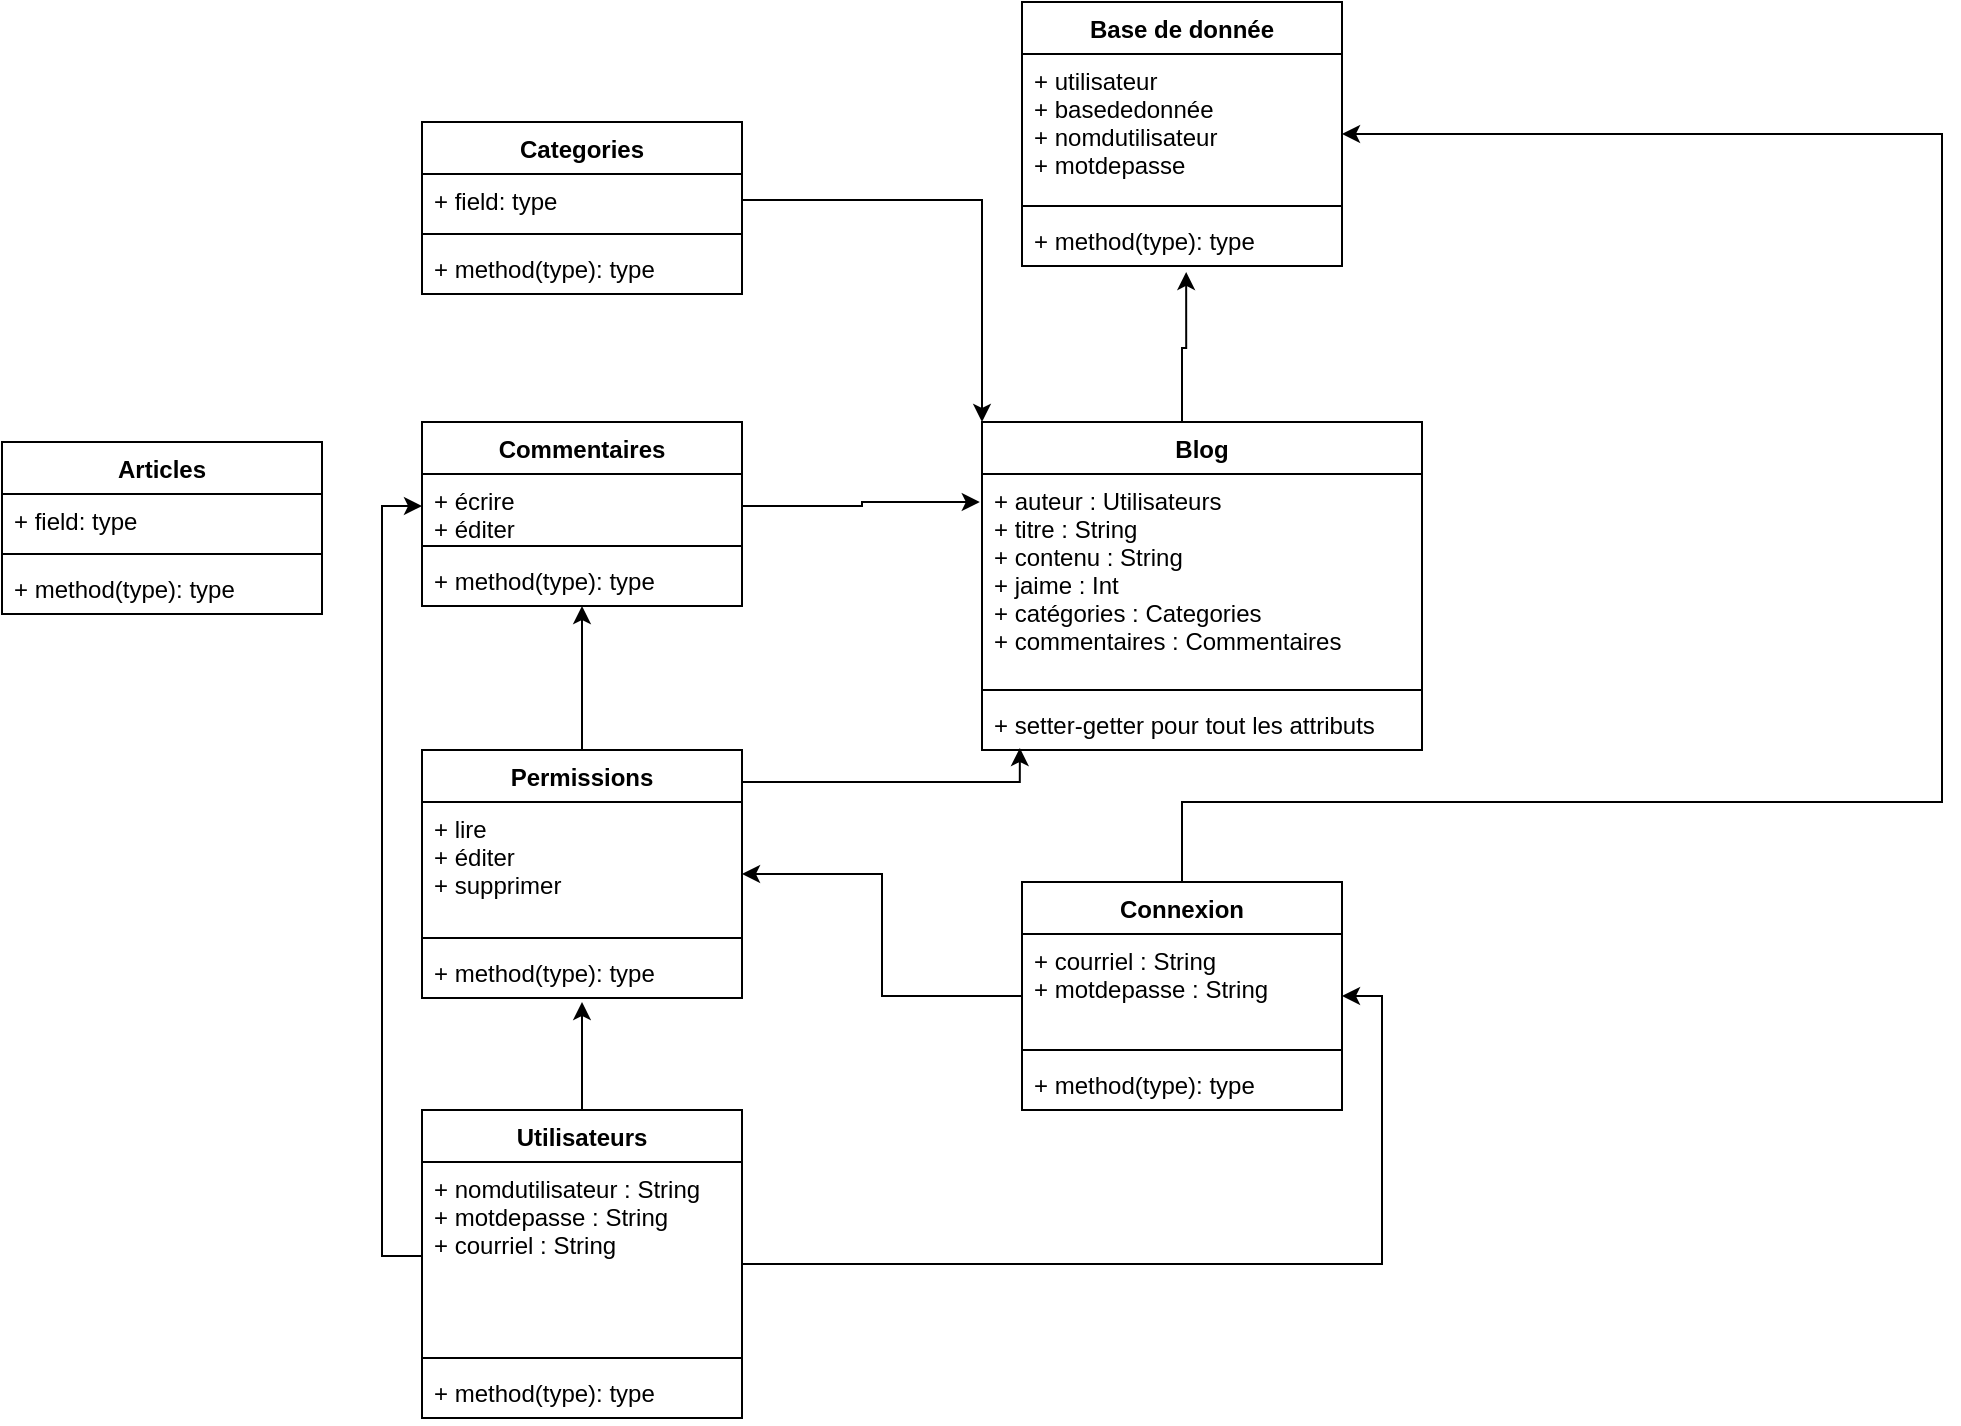 <mxfile version="12.6.1" type="github">
  <diagram id="C5RBs43oDa-KdzZeNtuy" name="Page-1">
    <mxGraphModel dx="1929" dy="1780" grid="1" gridSize="10" guides="1" tooltips="1" connect="1" arrows="1" fold="1" page="1" pageScale="1" pageWidth="827" pageHeight="1169" math="0" shadow="0">
      <root>
        <mxCell id="WIyWlLk6GJQsqaUBKTNV-0"/>
        <mxCell id="WIyWlLk6GJQsqaUBKTNV-1" parent="WIyWlLk6GJQsqaUBKTNV-0"/>
        <mxCell id="AcaAmZLUgVMFTUzAwAvF-18" style="edgeStyle=orthogonalEdgeStyle;rounded=0;orthogonalLoop=1;jettySize=auto;html=1;entryX=0.513;entryY=1.115;entryDx=0;entryDy=0;entryPerimeter=0;" edge="1" parent="WIyWlLk6GJQsqaUBKTNV-1" source="BsfRLn47r17hex0LM9WA-0" target="BsfRLn47r17hex0LM9WA-23">
          <mxGeometry relative="1" as="geometry">
            <Array as="points">
              <mxPoint x="500" y="123"/>
              <mxPoint x="502" y="123"/>
            </Array>
          </mxGeometry>
        </mxCell>
        <mxCell id="BsfRLn47r17hex0LM9WA-0" value="Blog" style="swimlane;fontStyle=1;align=center;verticalAlign=top;childLayout=stackLayout;horizontal=1;startSize=26;horizontalStack=0;resizeParent=1;resizeParentMax=0;resizeLast=0;collapsible=1;marginBottom=0;" parent="WIyWlLk6GJQsqaUBKTNV-1" vertex="1">
          <mxGeometry x="400" y="160" width="220" height="164" as="geometry"/>
        </mxCell>
        <mxCell id="BsfRLn47r17hex0LM9WA-1" value="+ auteur : Utilisateurs&#xa;+ titre : String&#xa;+ contenu : String&#xa;+ jaime : Int&#xa;+ catégories : Categories&#xa;+ commentaires : Commentaires&#xa;&#xa;" style="text;strokeColor=none;fillColor=none;align=left;verticalAlign=top;spacingLeft=4;spacingRight=4;overflow=hidden;rotatable=0;points=[[0,0.5],[1,0.5]];portConstraint=eastwest;" parent="BsfRLn47r17hex0LM9WA-0" vertex="1">
          <mxGeometry y="26" width="220" height="104" as="geometry"/>
        </mxCell>
        <mxCell id="BsfRLn47r17hex0LM9WA-2" value="" style="line;strokeWidth=1;fillColor=none;align=left;verticalAlign=middle;spacingTop=-1;spacingLeft=3;spacingRight=3;rotatable=0;labelPosition=right;points=[];portConstraint=eastwest;" parent="BsfRLn47r17hex0LM9WA-0" vertex="1">
          <mxGeometry y="130" width="220" height="8" as="geometry"/>
        </mxCell>
        <mxCell id="BsfRLn47r17hex0LM9WA-3" value="+ setter-getter pour tout les attributs" style="text;strokeColor=none;fillColor=none;align=left;verticalAlign=top;spacingLeft=4;spacingRight=4;overflow=hidden;rotatable=0;points=[[0,0.5],[1,0.5]];portConstraint=eastwest;" parent="BsfRLn47r17hex0LM9WA-0" vertex="1">
          <mxGeometry y="138" width="220" height="26" as="geometry"/>
        </mxCell>
        <mxCell id="AcaAmZLUgVMFTUzAwAvF-3" style="edgeStyle=orthogonalEdgeStyle;rounded=0;orthogonalLoop=1;jettySize=auto;html=1;entryX=1;entryY=0.5;entryDx=0;entryDy=0;" edge="1" parent="WIyWlLk6GJQsqaUBKTNV-1" source="BsfRLn47r17hex0LM9WA-4" target="BsfRLn47r17hex0LM9WA-16">
          <mxGeometry relative="1" as="geometry"/>
        </mxCell>
        <mxCell id="AcaAmZLUgVMFTUzAwAvF-20" style="edgeStyle=orthogonalEdgeStyle;rounded=0;orthogonalLoop=1;jettySize=auto;html=1;entryX=0.5;entryY=1.077;entryDx=0;entryDy=0;entryPerimeter=0;" edge="1" parent="WIyWlLk6GJQsqaUBKTNV-1" source="BsfRLn47r17hex0LM9WA-4" target="BsfRLn47r17hex0LM9WA-15">
          <mxGeometry relative="1" as="geometry">
            <mxPoint x="200" y="460" as="targetPoint"/>
            <Array as="points">
              <mxPoint x="200" y="460"/>
              <mxPoint x="200" y="460"/>
            </Array>
          </mxGeometry>
        </mxCell>
        <mxCell id="BsfRLn47r17hex0LM9WA-4" value="Utilisateurs" style="swimlane;fontStyle=1;align=center;verticalAlign=top;childLayout=stackLayout;horizontal=1;startSize=26;horizontalStack=0;resizeParent=1;resizeParentMax=0;resizeLast=0;collapsible=1;marginBottom=0;" parent="WIyWlLk6GJQsqaUBKTNV-1" vertex="1">
          <mxGeometry x="120" y="504" width="160" height="154" as="geometry"/>
        </mxCell>
        <mxCell id="BsfRLn47r17hex0LM9WA-5" value="+ nomdutilisateur : String&#xa;+ motdepasse : String&#xa;+ courriel : String&#xa;" style="text;strokeColor=none;fillColor=none;align=left;verticalAlign=top;spacingLeft=4;spacingRight=4;overflow=hidden;rotatable=0;points=[[0,0.5],[1,0.5]];portConstraint=eastwest;" parent="BsfRLn47r17hex0LM9WA-4" vertex="1">
          <mxGeometry y="26" width="160" height="94" as="geometry"/>
        </mxCell>
        <mxCell id="BsfRLn47r17hex0LM9WA-6" value="" style="line;strokeWidth=1;fillColor=none;align=left;verticalAlign=middle;spacingTop=-1;spacingLeft=3;spacingRight=3;rotatable=0;labelPosition=right;points=[];portConstraint=eastwest;" parent="BsfRLn47r17hex0LM9WA-4" vertex="1">
          <mxGeometry y="120" width="160" height="8" as="geometry"/>
        </mxCell>
        <mxCell id="BsfRLn47r17hex0LM9WA-7" value="+ method(type): type" style="text;strokeColor=none;fillColor=none;align=left;verticalAlign=top;spacingLeft=4;spacingRight=4;overflow=hidden;rotatable=0;points=[[0,0.5],[1,0.5]];portConstraint=eastwest;" parent="BsfRLn47r17hex0LM9WA-4" vertex="1">
          <mxGeometry y="128" width="160" height="26" as="geometry"/>
        </mxCell>
        <mxCell id="BsfRLn47r17hex0LM9WA-8" value="Commentaires" style="swimlane;fontStyle=1;align=center;verticalAlign=top;childLayout=stackLayout;horizontal=1;startSize=26;horizontalStack=0;resizeParent=1;resizeParentMax=0;resizeLast=0;collapsible=1;marginBottom=0;" parent="WIyWlLk6GJQsqaUBKTNV-1" vertex="1">
          <mxGeometry x="120" y="160" width="160" height="92" as="geometry"/>
        </mxCell>
        <mxCell id="BsfRLn47r17hex0LM9WA-9" value="+ écrire&#xa;+ éditer&#xa;" style="text;strokeColor=none;fillColor=none;align=left;verticalAlign=top;spacingLeft=4;spacingRight=4;overflow=hidden;rotatable=0;points=[[0,0.5],[1,0.5]];portConstraint=eastwest;" parent="BsfRLn47r17hex0LM9WA-8" vertex="1">
          <mxGeometry y="26" width="160" height="32" as="geometry"/>
        </mxCell>
        <mxCell id="BsfRLn47r17hex0LM9WA-10" value="" style="line;strokeWidth=1;fillColor=none;align=left;verticalAlign=middle;spacingTop=-1;spacingLeft=3;spacingRight=3;rotatable=0;labelPosition=right;points=[];portConstraint=eastwest;" parent="BsfRLn47r17hex0LM9WA-8" vertex="1">
          <mxGeometry y="58" width="160" height="8" as="geometry"/>
        </mxCell>
        <mxCell id="BsfRLn47r17hex0LM9WA-11" value="+ method(type): type" style="text;strokeColor=none;fillColor=none;align=left;verticalAlign=top;spacingLeft=4;spacingRight=4;overflow=hidden;rotatable=0;points=[[0,0.5],[1,0.5]];portConstraint=eastwest;" parent="BsfRLn47r17hex0LM9WA-8" vertex="1">
          <mxGeometry y="66" width="160" height="26" as="geometry"/>
        </mxCell>
        <mxCell id="AcaAmZLUgVMFTUzAwAvF-22" style="edgeStyle=orthogonalEdgeStyle;rounded=0;orthogonalLoop=1;jettySize=auto;html=1;entryX=0.086;entryY=0.962;entryDx=0;entryDy=0;entryPerimeter=0;" edge="1" parent="WIyWlLk6GJQsqaUBKTNV-1" source="BsfRLn47r17hex0LM9WA-12" target="BsfRLn47r17hex0LM9WA-3">
          <mxGeometry relative="1" as="geometry">
            <Array as="points">
              <mxPoint x="419" y="340"/>
            </Array>
          </mxGeometry>
        </mxCell>
        <mxCell id="AcaAmZLUgVMFTUzAwAvF-24" style="edgeStyle=orthogonalEdgeStyle;rounded=0;orthogonalLoop=1;jettySize=auto;html=1;entryX=0.5;entryY=1;entryDx=0;entryDy=0;" edge="1" parent="WIyWlLk6GJQsqaUBKTNV-1" source="BsfRLn47r17hex0LM9WA-12" target="BsfRLn47r17hex0LM9WA-8">
          <mxGeometry relative="1" as="geometry"/>
        </mxCell>
        <mxCell id="BsfRLn47r17hex0LM9WA-12" value="Permissions" style="swimlane;fontStyle=1;align=center;verticalAlign=top;childLayout=stackLayout;horizontal=1;startSize=26;horizontalStack=0;resizeParent=1;resizeParentMax=0;resizeLast=0;collapsible=1;marginBottom=0;" parent="WIyWlLk6GJQsqaUBKTNV-1" vertex="1">
          <mxGeometry x="120" y="324" width="160" height="124" as="geometry"/>
        </mxCell>
        <mxCell id="BsfRLn47r17hex0LM9WA-13" value="+ lire&#xa;+ éditer&#xa;+ supprimer&#xa;" style="text;strokeColor=none;fillColor=none;align=left;verticalAlign=top;spacingLeft=4;spacingRight=4;overflow=hidden;rotatable=0;points=[[0,0.5],[1,0.5]];portConstraint=eastwest;" parent="BsfRLn47r17hex0LM9WA-12" vertex="1">
          <mxGeometry y="26" width="160" height="64" as="geometry"/>
        </mxCell>
        <mxCell id="BsfRLn47r17hex0LM9WA-14" value="" style="line;strokeWidth=1;fillColor=none;align=left;verticalAlign=middle;spacingTop=-1;spacingLeft=3;spacingRight=3;rotatable=0;labelPosition=right;points=[];portConstraint=eastwest;" parent="BsfRLn47r17hex0LM9WA-12" vertex="1">
          <mxGeometry y="90" width="160" height="8" as="geometry"/>
        </mxCell>
        <mxCell id="BsfRLn47r17hex0LM9WA-15" value="+ method(type): type" style="text;strokeColor=none;fillColor=none;align=left;verticalAlign=top;spacingLeft=4;spacingRight=4;overflow=hidden;rotatable=0;points=[[0,0.5],[1,0.5]];portConstraint=eastwest;" parent="BsfRLn47r17hex0LM9WA-12" vertex="1">
          <mxGeometry y="98" width="160" height="26" as="geometry"/>
        </mxCell>
        <mxCell id="AcaAmZLUgVMFTUzAwAvF-10" value="" style="edgeStyle=orthogonalEdgeStyle;rounded=0;orthogonalLoop=1;jettySize=auto;html=1;entryX=1;entryY=0.5;entryDx=0;entryDy=0;" edge="1" parent="WIyWlLk6GJQsqaUBKTNV-1" source="BsfRLn47r17hex0LM9WA-16" target="BsfRLn47r17hex0LM9WA-12">
          <mxGeometry relative="1" as="geometry">
            <mxPoint x="340" y="474" as="targetPoint"/>
          </mxGeometry>
        </mxCell>
        <mxCell id="AcaAmZLUgVMFTUzAwAvF-19" style="edgeStyle=orthogonalEdgeStyle;rounded=0;orthogonalLoop=1;jettySize=auto;html=1;entryX=1;entryY=0.5;entryDx=0;entryDy=0;" edge="1" parent="WIyWlLk6GJQsqaUBKTNV-1" source="BsfRLn47r17hex0LM9WA-16" target="BsfRLn47r17hex0LM9WA-20">
          <mxGeometry relative="1" as="geometry">
            <Array as="points">
              <mxPoint x="500" y="350"/>
              <mxPoint x="880" y="350"/>
              <mxPoint x="880" y="16"/>
            </Array>
          </mxGeometry>
        </mxCell>
        <mxCell id="BsfRLn47r17hex0LM9WA-16" value="Connexion" style="swimlane;fontStyle=1;align=center;verticalAlign=top;childLayout=stackLayout;horizontal=1;startSize=26;horizontalStack=0;resizeParent=1;resizeParentMax=0;resizeLast=0;collapsible=1;marginBottom=0;" parent="WIyWlLk6GJQsqaUBKTNV-1" vertex="1">
          <mxGeometry x="420" y="390" width="160" height="114" as="geometry"/>
        </mxCell>
        <mxCell id="AcaAmZLUgVMFTUzAwAvF-4" value="+ courriel : String&#xa;+ motdepasse : String&#xa;" style="text;strokeColor=none;fillColor=none;align=left;verticalAlign=top;spacingLeft=4;spacingRight=4;overflow=hidden;rotatable=0;points=[[0,0.5],[1,0.5]];portConstraint=eastwest;" vertex="1" parent="BsfRLn47r17hex0LM9WA-16">
          <mxGeometry y="26" width="160" height="54" as="geometry"/>
        </mxCell>
        <mxCell id="BsfRLn47r17hex0LM9WA-18" value="" style="line;strokeWidth=1;fillColor=none;align=left;verticalAlign=middle;spacingTop=-1;spacingLeft=3;spacingRight=3;rotatable=0;labelPosition=right;points=[];portConstraint=eastwest;" parent="BsfRLn47r17hex0LM9WA-16" vertex="1">
          <mxGeometry y="80" width="160" height="8" as="geometry"/>
        </mxCell>
        <mxCell id="BsfRLn47r17hex0LM9WA-19" value="+ method(type): type" style="text;strokeColor=none;fillColor=none;align=left;verticalAlign=top;spacingLeft=4;spacingRight=4;overflow=hidden;rotatable=0;points=[[0,0.5],[1,0.5]];portConstraint=eastwest;" parent="BsfRLn47r17hex0LM9WA-16" vertex="1">
          <mxGeometry y="88" width="160" height="26" as="geometry"/>
        </mxCell>
        <mxCell id="BsfRLn47r17hex0LM9WA-20" value="Base de donnée" style="swimlane;fontStyle=1;align=center;verticalAlign=top;childLayout=stackLayout;horizontal=1;startSize=26;horizontalStack=0;resizeParent=1;resizeParentMax=0;resizeLast=0;collapsible=1;marginBottom=0;" parent="WIyWlLk6GJQsqaUBKTNV-1" vertex="1">
          <mxGeometry x="420" y="-50" width="160" height="132" as="geometry">
            <mxRectangle x="420" y="-50" width="120" height="26" as="alternateBounds"/>
          </mxGeometry>
        </mxCell>
        <mxCell id="BsfRLn47r17hex0LM9WA-21" value="+ utilisateur&#xa;+ basededonnée&#xa;+ nomdutilisateur&#xa;+ motdepasse&#xa;" style="text;strokeColor=none;fillColor=none;align=left;verticalAlign=top;spacingLeft=4;spacingRight=4;overflow=hidden;rotatable=0;points=[[0,0.5],[1,0.5]];portConstraint=eastwest;" parent="BsfRLn47r17hex0LM9WA-20" vertex="1">
          <mxGeometry y="26" width="160" height="72" as="geometry"/>
        </mxCell>
        <mxCell id="BsfRLn47r17hex0LM9WA-22" value="" style="line;strokeWidth=1;fillColor=none;align=left;verticalAlign=middle;spacingTop=-1;spacingLeft=3;spacingRight=3;rotatable=0;labelPosition=right;points=[];portConstraint=eastwest;" parent="BsfRLn47r17hex0LM9WA-20" vertex="1">
          <mxGeometry y="98" width="160" height="8" as="geometry"/>
        </mxCell>
        <mxCell id="BsfRLn47r17hex0LM9WA-23" value="+ method(type): type" style="text;strokeColor=none;fillColor=none;align=left;verticalAlign=top;spacingLeft=4;spacingRight=4;overflow=hidden;rotatable=0;points=[[0,0.5],[1,0.5]];portConstraint=eastwest;" parent="BsfRLn47r17hex0LM9WA-20" vertex="1">
          <mxGeometry y="106" width="160" height="26" as="geometry"/>
        </mxCell>
        <mxCell id="AcaAmZLUgVMFTUzAwAvF-0" style="edgeStyle=orthogonalEdgeStyle;rounded=0;orthogonalLoop=1;jettySize=auto;html=1;entryX=-0.005;entryY=0.135;entryDx=0;entryDy=0;entryPerimeter=0;" edge="1" parent="WIyWlLk6GJQsqaUBKTNV-1" source="BsfRLn47r17hex0LM9WA-9" target="BsfRLn47r17hex0LM9WA-1">
          <mxGeometry relative="1" as="geometry">
            <Array as="points">
              <mxPoint x="340" y="202"/>
              <mxPoint x="340" y="200"/>
            </Array>
          </mxGeometry>
        </mxCell>
        <mxCell id="AcaAmZLUgVMFTUzAwAvF-13" value="Categories" style="swimlane;fontStyle=1;align=center;verticalAlign=top;childLayout=stackLayout;horizontal=1;startSize=26;horizontalStack=0;resizeParent=1;resizeParentMax=0;resizeLast=0;collapsible=1;marginBottom=0;" vertex="1" parent="WIyWlLk6GJQsqaUBKTNV-1">
          <mxGeometry x="120" y="10" width="160" height="86" as="geometry"/>
        </mxCell>
        <mxCell id="AcaAmZLUgVMFTUzAwAvF-14" value="+ field: type" style="text;strokeColor=none;fillColor=none;align=left;verticalAlign=top;spacingLeft=4;spacingRight=4;overflow=hidden;rotatable=0;points=[[0,0.5],[1,0.5]];portConstraint=eastwest;" vertex="1" parent="AcaAmZLUgVMFTUzAwAvF-13">
          <mxGeometry y="26" width="160" height="26" as="geometry"/>
        </mxCell>
        <mxCell id="AcaAmZLUgVMFTUzAwAvF-15" value="" style="line;strokeWidth=1;fillColor=none;align=left;verticalAlign=middle;spacingTop=-1;spacingLeft=3;spacingRight=3;rotatable=0;labelPosition=right;points=[];portConstraint=eastwest;" vertex="1" parent="AcaAmZLUgVMFTUzAwAvF-13">
          <mxGeometry y="52" width="160" height="8" as="geometry"/>
        </mxCell>
        <mxCell id="AcaAmZLUgVMFTUzAwAvF-16" value="+ method(type): type" style="text;strokeColor=none;fillColor=none;align=left;verticalAlign=top;spacingLeft=4;spacingRight=4;overflow=hidden;rotatable=0;points=[[0,0.5],[1,0.5]];portConstraint=eastwest;" vertex="1" parent="AcaAmZLUgVMFTUzAwAvF-13">
          <mxGeometry y="60" width="160" height="26" as="geometry"/>
        </mxCell>
        <mxCell id="AcaAmZLUgVMFTUzAwAvF-17" style="edgeStyle=orthogonalEdgeStyle;rounded=0;orthogonalLoop=1;jettySize=auto;html=1;entryX=0;entryY=0;entryDx=0;entryDy=0;" edge="1" parent="WIyWlLk6GJQsqaUBKTNV-1" source="AcaAmZLUgVMFTUzAwAvF-14" target="BsfRLn47r17hex0LM9WA-0">
          <mxGeometry relative="1" as="geometry"/>
        </mxCell>
        <mxCell id="AcaAmZLUgVMFTUzAwAvF-23" style="edgeStyle=orthogonalEdgeStyle;rounded=0;orthogonalLoop=1;jettySize=auto;html=1;entryX=0;entryY=0.5;entryDx=0;entryDy=0;" edge="1" parent="WIyWlLk6GJQsqaUBKTNV-1" source="BsfRLn47r17hex0LM9WA-5" target="BsfRLn47r17hex0LM9WA-9">
          <mxGeometry relative="1" as="geometry"/>
        </mxCell>
        <mxCell id="AcaAmZLUgVMFTUzAwAvF-25" value="Articles" style="swimlane;fontStyle=1;align=center;verticalAlign=top;childLayout=stackLayout;horizontal=1;startSize=26;horizontalStack=0;resizeParent=1;resizeParentMax=0;resizeLast=0;collapsible=1;marginBottom=0;" vertex="1" parent="WIyWlLk6GJQsqaUBKTNV-1">
          <mxGeometry x="-90" y="170" width="160" height="86" as="geometry"/>
        </mxCell>
        <mxCell id="AcaAmZLUgVMFTUzAwAvF-26" value="+ field: type" style="text;strokeColor=none;fillColor=none;align=left;verticalAlign=top;spacingLeft=4;spacingRight=4;overflow=hidden;rotatable=0;points=[[0,0.5],[1,0.5]];portConstraint=eastwest;" vertex="1" parent="AcaAmZLUgVMFTUzAwAvF-25">
          <mxGeometry y="26" width="160" height="26" as="geometry"/>
        </mxCell>
        <mxCell id="AcaAmZLUgVMFTUzAwAvF-27" value="" style="line;strokeWidth=1;fillColor=none;align=left;verticalAlign=middle;spacingTop=-1;spacingLeft=3;spacingRight=3;rotatable=0;labelPosition=right;points=[];portConstraint=eastwest;" vertex="1" parent="AcaAmZLUgVMFTUzAwAvF-25">
          <mxGeometry y="52" width="160" height="8" as="geometry"/>
        </mxCell>
        <mxCell id="AcaAmZLUgVMFTUzAwAvF-28" value="+ method(type): type" style="text;strokeColor=none;fillColor=none;align=left;verticalAlign=top;spacingLeft=4;spacingRight=4;overflow=hidden;rotatable=0;points=[[0,0.5],[1,0.5]];portConstraint=eastwest;" vertex="1" parent="AcaAmZLUgVMFTUzAwAvF-25">
          <mxGeometry y="60" width="160" height="26" as="geometry"/>
        </mxCell>
      </root>
    </mxGraphModel>
  </diagram>
</mxfile>
